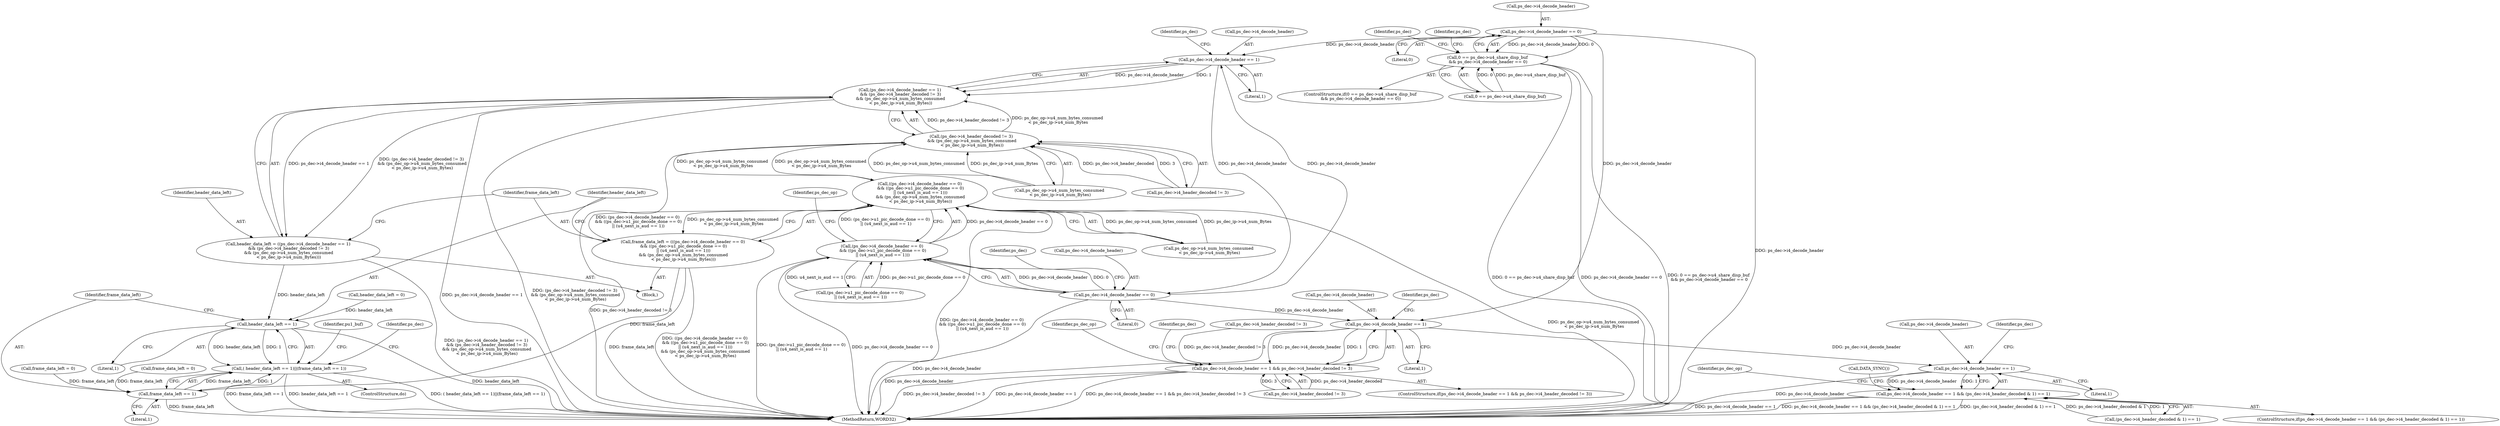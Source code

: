digraph "0_Android_326fe991a4b7971e8aeaf4ac775491dd8abd85bb@pointer" {
"1000361" [label="(Call,ps_dec->i4_decode_header == 0)"];
"1000355" [label="(Call,0 == ps_dec->u4_share_disp_buf\n && ps_dec->i4_decode_header == 0)"];
"1001419" [label="(Call,ps_dec->i4_decode_header == 1)"];
"1001418" [label="(Call,(ps_dec->i4_decode_header == 1)\n && (ps_dec->i4_header_decoded != 3)\n && (ps_dec_op->u4_num_bytes_consumed\n < ps_dec_ip->u4_num_Bytes))"];
"1001416" [label="(Call,header_data_left = ((ps_dec->i4_decode_header == 1)\n && (ps_dec->i4_header_decoded != 3)\n && (ps_dec_op->u4_num_bytes_consumed\n < ps_dec_ip->u4_num_Bytes)))"];
"1001463" [label="(Call,header_data_left == 1)"];
"1001462" [label="(Call,( header_data_left == 1)||(frame_data_left == 1))"];
"1001441" [label="(Call,ps_dec->i4_decode_header == 0)"];
"1001440" [label="(Call,(ps_dec->i4_decode_header == 0)\n && ((ps_dec->u1_pic_decode_done == 0)\n || (u4_next_is_aud == 1)))"];
"1001439" [label="(Call,((ps_dec->i4_decode_header == 0)\n && ((ps_dec->u1_pic_decode_done == 0)\n || (u4_next_is_aud == 1)))\n && (ps_dec_op->u4_num_bytes_consumed\n < ps_dec_ip->u4_num_Bytes))"];
"1001424" [label="(Call,(ps_dec->i4_header_decoded != 3)\n && (ps_dec_op->u4_num_bytes_consumed\n < ps_dec_ip->u4_num_Bytes))"];
"1001437" [label="(Call,frame_data_left = (((ps_dec->i4_decode_header == 0)\n && ((ps_dec->u1_pic_decode_done == 0)\n || (u4_next_is_aud == 1)))\n && (ps_dec_op->u4_num_bytes_consumed\n < ps_dec_ip->u4_num_Bytes)))"];
"1001466" [label="(Call,frame_data_left == 1)"];
"1001754" [label="(Call,ps_dec->i4_decode_header == 1)"];
"1001753" [label="(Call,ps_dec->i4_decode_header == 1 && ps_dec->i4_header_decoded != 3)"];
"1002085" [label="(Call,ps_dec->i4_decode_header == 1)"];
"1002084" [label="(Call,ps_dec->i4_decode_header == 1 && (ps_dec->i4_header_decoded & 1) == 1)"];
"1001420" [label="(Call,ps_dec->i4_decode_header)"];
"1001423" [label="(Literal,1)"];
"1002089" [label="(Literal,1)"];
"1001441" [label="(Call,ps_dec->i4_decode_header == 0)"];
"1001467" [label="(Identifier,frame_data_left)"];
"1001753" [label="(Call,ps_dec->i4_decode_header == 1 && ps_dec->i4_header_decoded != 3)"];
"1001752" [label="(ControlStructure,if(ps_dec->i4_decode_header == 1 && ps_dec->i4_header_decoded != 3))"];
"1001466" [label="(Call,frame_data_left == 1)"];
"1000372" [label="(Identifier,ps_dec)"];
"1001416" [label="(Call,header_data_left = ((ps_dec->i4_decode_header == 1)\n && (ps_dec->i4_header_decoded != 3)\n && (ps_dec_op->u4_num_bytes_consumed\n < ps_dec_ip->u4_num_Bytes)))"];
"1001761" [label="(Identifier,ps_dec)"];
"1000975" [label="(ControlStructure,do)"];
"1001445" [label="(Literal,0)"];
"1001465" [label="(Literal,1)"];
"1000354" [label="(ControlStructure,if(0 == ps_dec->u4_share_disp_buf\n && ps_dec->i4_decode_header == 0))"];
"1001473" [label="(Identifier,ps_dec)"];
"1001449" [label="(Identifier,ps_dec)"];
"1000356" [label="(Call,0 == ps_dec->u4_share_disp_buf)"];
"1002090" [label="(Call,(ps_dec->i4_header_decoded & 1) == 1)"];
"1001438" [label="(Identifier,frame_data_left)"];
"1000355" [label="(Call,0 == ps_dec->u4_share_disp_buf\n && ps_dec->i4_decode_header == 0)"];
"1001767" [label="(Identifier,ps_dec_op)"];
"1001755" [label="(Call,ps_dec->i4_decode_header)"];
"1001774" [label="(Identifier,ps_dec)"];
"1002100" [label="(Identifier,ps_dec_op)"];
"1001442" [label="(Call,ps_dec->i4_decode_header)"];
"1001418" [label="(Call,(ps_dec->i4_decode_header == 1)\n && (ps_dec->i4_header_decoded != 3)\n && (ps_dec_op->u4_num_bytes_consumed\n < ps_dec_ip->u4_num_Bytes))"];
"1001440" [label="(Call,(ps_dec->i4_decode_header == 0)\n && ((ps_dec->u1_pic_decode_done == 0)\n || (u4_next_is_aud == 1)))"];
"1001439" [label="(Call,((ps_dec->i4_decode_header == 0)\n && ((ps_dec->u1_pic_decode_done == 0)\n || (u4_next_is_aud == 1)))\n && (ps_dec_op->u4_num_bytes_consumed\n < ps_dec_ip->u4_num_Bytes))"];
"1001457" [label="(Identifier,ps_dec_op)"];
"1001419" [label="(Call,ps_dec->i4_decode_header == 1)"];
"1002083" [label="(ControlStructure,if(ps_dec->i4_decode_header == 1 && (ps_dec->i4_header_decoded & 1) == 1))"];
"1000976" [label="(Block,)"];
"1002086" [label="(Call,ps_dec->i4_decode_header)"];
"1002147" [label="(MethodReturn,WORD32)"];
"1001463" [label="(Call,header_data_left == 1)"];
"1001446" [label="(Call,(ps_dec->u1_pic_decode_done == 0)\n || (u4_next_is_aud == 1))"];
"1002085" [label="(Call,ps_dec->i4_decode_header == 1)"];
"1002084" [label="(Call,ps_dec->i4_decode_header == 1 && (ps_dec->i4_header_decoded & 1) == 1)"];
"1002093" [label="(Identifier,ps_dec)"];
"1001455" [label="(Call,ps_dec_op->u4_num_bytes_consumed\n < ps_dec_ip->u4_num_Bytes)"];
"1000196" [label="(Call,header_data_left = 0)"];
"1001758" [label="(Literal,1)"];
"1001754" [label="(Call,ps_dec->i4_decode_header == 1)"];
"1000362" [label="(Call,ps_dec->i4_decode_header)"];
"1001425" [label="(Call,ps_dec->i4_header_decoded != 3)"];
"1001280" [label="(Call,frame_data_left = 0)"];
"1001430" [label="(Call,ps_dec_op->u4_num_bytes_consumed\n < ps_dec_ip->u4_num_Bytes)"];
"1001468" [label="(Literal,1)"];
"1000979" [label="(Identifier,pu1_buf)"];
"1001759" [label="(Call,ps_dec->i4_header_decoded != 3)"];
"1001464" [label="(Identifier,header_data_left)"];
"1000458" [label="(Identifier,ps_dec)"];
"1001437" [label="(Call,frame_data_left = (((ps_dec->i4_decode_header == 0)\n && ((ps_dec->u1_pic_decode_done == 0)\n || (u4_next_is_aud == 1)))\n && (ps_dec_op->u4_num_bytes_consumed\n < ps_dec_ip->u4_num_Bytes)))"];
"1001462" [label="(Call,( header_data_left == 1)||(frame_data_left == 1))"];
"1000365" [label="(Literal,0)"];
"1001427" [label="(Identifier,ps_dec)"];
"1001424" [label="(Call,(ps_dec->i4_header_decoded != 3)\n && (ps_dec_op->u4_num_bytes_consumed\n < ps_dec_ip->u4_num_Bytes))"];
"1002139" [label="(Call,DATA_SYNC())"];
"1000361" [label="(Call,ps_dec->i4_decode_header == 0)"];
"1000200" [label="(Call,frame_data_left = 0)"];
"1001417" [label="(Identifier,header_data_left)"];
"1001739" [label="(Call,ps_dec->i4_header_decoded != 3)"];
"1000361" -> "1000355"  [label="AST: "];
"1000361" -> "1000365"  [label="CFG: "];
"1000362" -> "1000361"  [label="AST: "];
"1000365" -> "1000361"  [label="AST: "];
"1000355" -> "1000361"  [label="CFG: "];
"1000361" -> "1002147"  [label="DDG: ps_dec->i4_decode_header"];
"1000361" -> "1000355"  [label="DDG: ps_dec->i4_decode_header"];
"1000361" -> "1000355"  [label="DDG: 0"];
"1000361" -> "1001419"  [label="DDG: ps_dec->i4_decode_header"];
"1000361" -> "1001754"  [label="DDG: ps_dec->i4_decode_header"];
"1000355" -> "1000354"  [label="AST: "];
"1000355" -> "1000356"  [label="CFG: "];
"1000356" -> "1000355"  [label="AST: "];
"1000372" -> "1000355"  [label="CFG: "];
"1000458" -> "1000355"  [label="CFG: "];
"1000355" -> "1002147"  [label="DDG: 0 == ps_dec->u4_share_disp_buf"];
"1000355" -> "1002147"  [label="DDG: ps_dec->i4_decode_header == 0"];
"1000355" -> "1002147"  [label="DDG: 0 == ps_dec->u4_share_disp_buf\n && ps_dec->i4_decode_header == 0"];
"1000356" -> "1000355"  [label="DDG: 0"];
"1000356" -> "1000355"  [label="DDG: ps_dec->u4_share_disp_buf"];
"1001419" -> "1001418"  [label="AST: "];
"1001419" -> "1001423"  [label="CFG: "];
"1001420" -> "1001419"  [label="AST: "];
"1001423" -> "1001419"  [label="AST: "];
"1001427" -> "1001419"  [label="CFG: "];
"1001418" -> "1001419"  [label="CFG: "];
"1001419" -> "1001418"  [label="DDG: ps_dec->i4_decode_header"];
"1001419" -> "1001418"  [label="DDG: 1"];
"1001441" -> "1001419"  [label="DDG: ps_dec->i4_decode_header"];
"1001419" -> "1001441"  [label="DDG: ps_dec->i4_decode_header"];
"1001418" -> "1001416"  [label="AST: "];
"1001418" -> "1001424"  [label="CFG: "];
"1001424" -> "1001418"  [label="AST: "];
"1001416" -> "1001418"  [label="CFG: "];
"1001418" -> "1002147"  [label="DDG: ps_dec->i4_decode_header == 1"];
"1001418" -> "1002147"  [label="DDG: (ps_dec->i4_header_decoded != 3)\n && (ps_dec_op->u4_num_bytes_consumed\n < ps_dec_ip->u4_num_Bytes)"];
"1001418" -> "1001416"  [label="DDG: ps_dec->i4_decode_header == 1"];
"1001418" -> "1001416"  [label="DDG: (ps_dec->i4_header_decoded != 3)\n && (ps_dec_op->u4_num_bytes_consumed\n < ps_dec_ip->u4_num_Bytes)"];
"1001424" -> "1001418"  [label="DDG: ps_dec->i4_header_decoded != 3"];
"1001424" -> "1001418"  [label="DDG: ps_dec_op->u4_num_bytes_consumed\n < ps_dec_ip->u4_num_Bytes"];
"1001416" -> "1000976"  [label="AST: "];
"1001417" -> "1001416"  [label="AST: "];
"1001438" -> "1001416"  [label="CFG: "];
"1001416" -> "1002147"  [label="DDG: (ps_dec->i4_decode_header == 1)\n && (ps_dec->i4_header_decoded != 3)\n && (ps_dec_op->u4_num_bytes_consumed\n < ps_dec_ip->u4_num_Bytes)"];
"1001416" -> "1001463"  [label="DDG: header_data_left"];
"1001463" -> "1001462"  [label="AST: "];
"1001463" -> "1001465"  [label="CFG: "];
"1001464" -> "1001463"  [label="AST: "];
"1001465" -> "1001463"  [label="AST: "];
"1001467" -> "1001463"  [label="CFG: "];
"1001462" -> "1001463"  [label="CFG: "];
"1001463" -> "1002147"  [label="DDG: header_data_left"];
"1001463" -> "1001462"  [label="DDG: header_data_left"];
"1001463" -> "1001462"  [label="DDG: 1"];
"1000196" -> "1001463"  [label="DDG: header_data_left"];
"1001462" -> "1000975"  [label="AST: "];
"1001462" -> "1001466"  [label="CFG: "];
"1001466" -> "1001462"  [label="AST: "];
"1000979" -> "1001462"  [label="CFG: "];
"1001473" -> "1001462"  [label="CFG: "];
"1001462" -> "1002147"  [label="DDG: header_data_left == 1"];
"1001462" -> "1002147"  [label="DDG: ( header_data_left == 1)||(frame_data_left == 1)"];
"1001462" -> "1002147"  [label="DDG: frame_data_left == 1"];
"1001466" -> "1001462"  [label="DDG: frame_data_left"];
"1001466" -> "1001462"  [label="DDG: 1"];
"1001441" -> "1001440"  [label="AST: "];
"1001441" -> "1001445"  [label="CFG: "];
"1001442" -> "1001441"  [label="AST: "];
"1001445" -> "1001441"  [label="AST: "];
"1001449" -> "1001441"  [label="CFG: "];
"1001440" -> "1001441"  [label="CFG: "];
"1001441" -> "1002147"  [label="DDG: ps_dec->i4_decode_header"];
"1001441" -> "1001440"  [label="DDG: ps_dec->i4_decode_header"];
"1001441" -> "1001440"  [label="DDG: 0"];
"1001441" -> "1001754"  [label="DDG: ps_dec->i4_decode_header"];
"1001440" -> "1001439"  [label="AST: "];
"1001440" -> "1001446"  [label="CFG: "];
"1001446" -> "1001440"  [label="AST: "];
"1001457" -> "1001440"  [label="CFG: "];
"1001439" -> "1001440"  [label="CFG: "];
"1001440" -> "1002147"  [label="DDG: (ps_dec->u1_pic_decode_done == 0)\n || (u4_next_is_aud == 1)"];
"1001440" -> "1002147"  [label="DDG: ps_dec->i4_decode_header == 0"];
"1001440" -> "1001439"  [label="DDG: ps_dec->i4_decode_header == 0"];
"1001440" -> "1001439"  [label="DDG: (ps_dec->u1_pic_decode_done == 0)\n || (u4_next_is_aud == 1)"];
"1001446" -> "1001440"  [label="DDG: ps_dec->u1_pic_decode_done == 0"];
"1001446" -> "1001440"  [label="DDG: u4_next_is_aud == 1"];
"1001439" -> "1001437"  [label="AST: "];
"1001439" -> "1001455"  [label="CFG: "];
"1001455" -> "1001439"  [label="AST: "];
"1001437" -> "1001439"  [label="CFG: "];
"1001439" -> "1002147"  [label="DDG: (ps_dec->i4_decode_header == 0)\n && ((ps_dec->u1_pic_decode_done == 0)\n || (u4_next_is_aud == 1))"];
"1001439" -> "1002147"  [label="DDG: ps_dec_op->u4_num_bytes_consumed\n < ps_dec_ip->u4_num_Bytes"];
"1001439" -> "1001424"  [label="DDG: ps_dec_op->u4_num_bytes_consumed\n < ps_dec_ip->u4_num_Bytes"];
"1001439" -> "1001437"  [label="DDG: (ps_dec->i4_decode_header == 0)\n && ((ps_dec->u1_pic_decode_done == 0)\n || (u4_next_is_aud == 1))"];
"1001439" -> "1001437"  [label="DDG: ps_dec_op->u4_num_bytes_consumed\n < ps_dec_ip->u4_num_Bytes"];
"1001424" -> "1001439"  [label="DDG: ps_dec_op->u4_num_bytes_consumed\n < ps_dec_ip->u4_num_Bytes"];
"1001455" -> "1001439"  [label="DDG: ps_dec_op->u4_num_bytes_consumed"];
"1001455" -> "1001439"  [label="DDG: ps_dec_ip->u4_num_Bytes"];
"1001424" -> "1001425"  [label="CFG: "];
"1001424" -> "1001430"  [label="CFG: "];
"1001425" -> "1001424"  [label="AST: "];
"1001430" -> "1001424"  [label="AST: "];
"1001424" -> "1002147"  [label="DDG: ps_dec->i4_header_decoded != 3"];
"1001425" -> "1001424"  [label="DDG: ps_dec->i4_header_decoded"];
"1001425" -> "1001424"  [label="DDG: 3"];
"1001430" -> "1001424"  [label="DDG: ps_dec_op->u4_num_bytes_consumed"];
"1001430" -> "1001424"  [label="DDG: ps_dec_ip->u4_num_Bytes"];
"1001437" -> "1000976"  [label="AST: "];
"1001438" -> "1001437"  [label="AST: "];
"1001464" -> "1001437"  [label="CFG: "];
"1001437" -> "1002147"  [label="DDG: ((ps_dec->i4_decode_header == 0)\n && ((ps_dec->u1_pic_decode_done == 0)\n || (u4_next_is_aud == 1)))\n && (ps_dec_op->u4_num_bytes_consumed\n < ps_dec_ip->u4_num_Bytes)"];
"1001437" -> "1002147"  [label="DDG: frame_data_left"];
"1001437" -> "1001466"  [label="DDG: frame_data_left"];
"1001466" -> "1001468"  [label="CFG: "];
"1001467" -> "1001466"  [label="AST: "];
"1001468" -> "1001466"  [label="AST: "];
"1001466" -> "1002147"  [label="DDG: frame_data_left"];
"1000200" -> "1001466"  [label="DDG: frame_data_left"];
"1001280" -> "1001466"  [label="DDG: frame_data_left"];
"1001754" -> "1001753"  [label="AST: "];
"1001754" -> "1001758"  [label="CFG: "];
"1001755" -> "1001754"  [label="AST: "];
"1001758" -> "1001754"  [label="AST: "];
"1001761" -> "1001754"  [label="CFG: "];
"1001753" -> "1001754"  [label="CFG: "];
"1001754" -> "1002147"  [label="DDG: ps_dec->i4_decode_header"];
"1001754" -> "1001753"  [label="DDG: ps_dec->i4_decode_header"];
"1001754" -> "1001753"  [label="DDG: 1"];
"1001754" -> "1002085"  [label="DDG: ps_dec->i4_decode_header"];
"1001753" -> "1001752"  [label="AST: "];
"1001753" -> "1001759"  [label="CFG: "];
"1001759" -> "1001753"  [label="AST: "];
"1001767" -> "1001753"  [label="CFG: "];
"1001774" -> "1001753"  [label="CFG: "];
"1001753" -> "1002147"  [label="DDG: ps_dec->i4_header_decoded != 3"];
"1001753" -> "1002147"  [label="DDG: ps_dec->i4_decode_header == 1"];
"1001753" -> "1002147"  [label="DDG: ps_dec->i4_decode_header == 1 && ps_dec->i4_header_decoded != 3"];
"1001739" -> "1001753"  [label="DDG: ps_dec->i4_header_decoded != 3"];
"1001759" -> "1001753"  [label="DDG: ps_dec->i4_header_decoded"];
"1001759" -> "1001753"  [label="DDG: 3"];
"1002085" -> "1002084"  [label="AST: "];
"1002085" -> "1002089"  [label="CFG: "];
"1002086" -> "1002085"  [label="AST: "];
"1002089" -> "1002085"  [label="AST: "];
"1002093" -> "1002085"  [label="CFG: "];
"1002084" -> "1002085"  [label="CFG: "];
"1002085" -> "1002147"  [label="DDG: ps_dec->i4_decode_header"];
"1002085" -> "1002084"  [label="DDG: ps_dec->i4_decode_header"];
"1002085" -> "1002084"  [label="DDG: 1"];
"1002084" -> "1002083"  [label="AST: "];
"1002084" -> "1002090"  [label="CFG: "];
"1002090" -> "1002084"  [label="AST: "];
"1002100" -> "1002084"  [label="CFG: "];
"1002139" -> "1002084"  [label="CFG: "];
"1002084" -> "1002147"  [label="DDG: (ps_dec->i4_header_decoded & 1) == 1"];
"1002084" -> "1002147"  [label="DDG: ps_dec->i4_decode_header == 1"];
"1002084" -> "1002147"  [label="DDG: ps_dec->i4_decode_header == 1 && (ps_dec->i4_header_decoded & 1) == 1"];
"1002090" -> "1002084"  [label="DDG: ps_dec->i4_header_decoded & 1"];
"1002090" -> "1002084"  [label="DDG: 1"];
}
